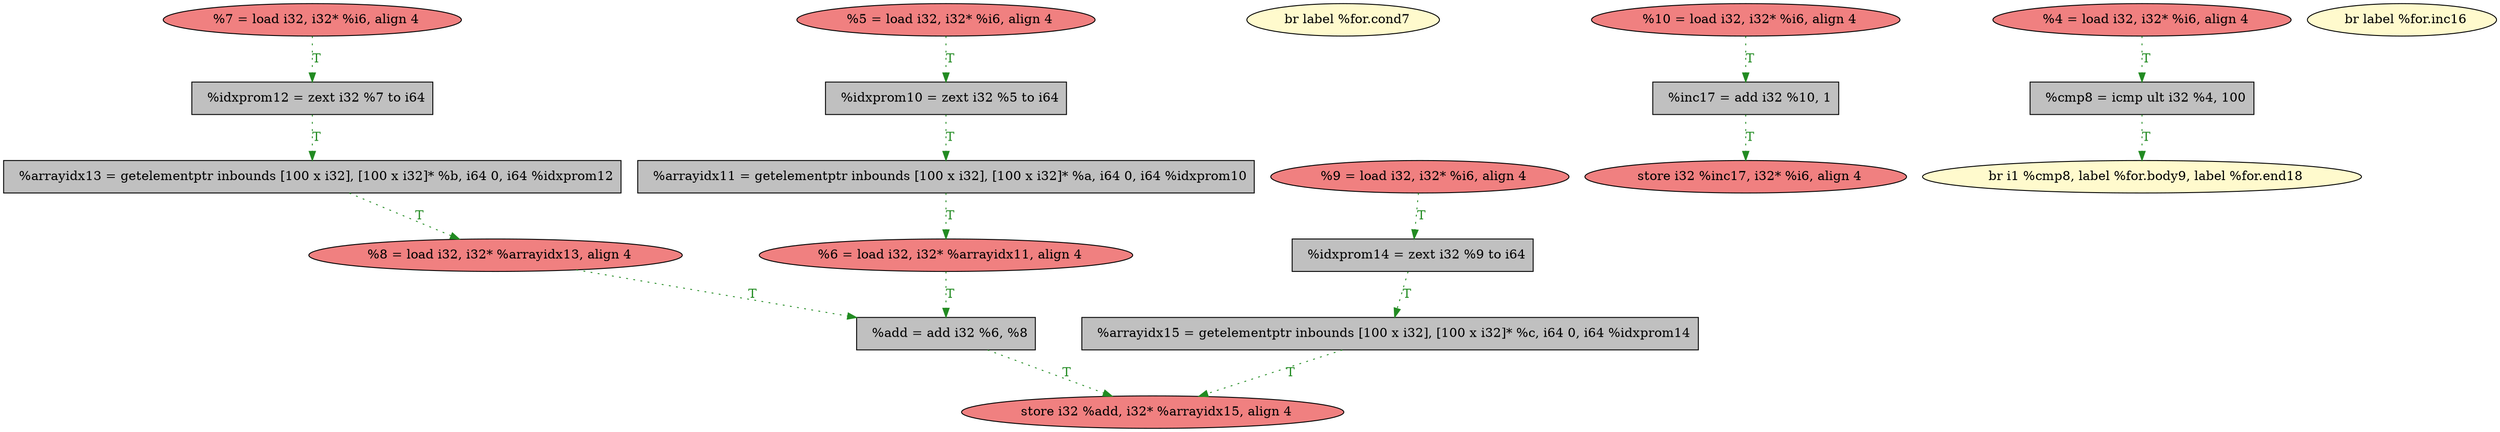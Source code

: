 
digraph G {


node400 [fillcolor=lightcoral,label="  store i32 %add, i32* %arrayidx15, align 4",shape=ellipse,style=filled ]
node399 [fillcolor=grey,label="  %add = add i32 %6, %8",shape=rectangle,style=filled ]
node397 [fillcolor=grey,label="  %arrayidx11 = getelementptr inbounds [100 x i32], [100 x i32]* %a, i64 0, i64 %idxprom10",shape=rectangle,style=filled ]
node385 [fillcolor=lightcoral,label="  %7 = load i32, i32* %i6, align 4",shape=ellipse,style=filled ]
node389 [fillcolor=lemonchiffon,label="  br label %for.cond7",shape=ellipse,style=filled ]
node383 [fillcolor=grey,label="  %arrayidx13 = getelementptr inbounds [100 x i32], [100 x i32]* %b, i64 0, i64 %idxprom12",shape=rectangle,style=filled ]
node398 [fillcolor=grey,label="  %idxprom14 = zext i32 %9 to i64",shape=rectangle,style=filled ]
node380 [fillcolor=grey,label="  %inc17 = add i32 %10, 1",shape=rectangle,style=filled ]
node394 [fillcolor=lightcoral,label="  %8 = load i32, i32* %arrayidx13, align 4",shape=ellipse,style=filled ]
node381 [fillcolor=lightcoral,label="  %10 = load i32, i32* %i6, align 4",shape=ellipse,style=filled ]
node392 [fillcolor=grey,label="  %cmp8 = icmp ult i32 %4, 100",shape=rectangle,style=filled ]
node386 [fillcolor=lemonchiffon,label="  br i1 %cmp8, label %for.body9, label %for.end18",shape=ellipse,style=filled ]
node387 [fillcolor=lightcoral,label="  %5 = load i32, i32* %i6, align 4",shape=ellipse,style=filled ]
node391 [fillcolor=grey,label="  %idxprom12 = zext i32 %7 to i64",shape=rectangle,style=filled ]
node384 [fillcolor=lightcoral,label="  %9 = load i32, i32* %i6, align 4",shape=ellipse,style=filled ]
node388 [fillcolor=lightcoral,label="  %4 = load i32, i32* %i6, align 4",shape=ellipse,style=filled ]
node382 [fillcolor=lemonchiffon,label="  br label %for.inc16",shape=ellipse,style=filled ]
node390 [fillcolor=grey,label="  %idxprom10 = zext i32 %5 to i64",shape=rectangle,style=filled ]
node396 [fillcolor=lightcoral,label="  store i32 %inc17, i32* %i6, align 4",shape=ellipse,style=filled ]
node393 [fillcolor=lightcoral,label="  %6 = load i32, i32* %arrayidx11, align 4",shape=ellipse,style=filled ]
node395 [fillcolor=grey,label="  %arrayidx15 = getelementptr inbounds [100 x i32], [100 x i32]* %c, i64 0, i64 %idxprom14",shape=rectangle,style=filled ]

node385->node391 [style=dotted,color=forestgreen,label="T",fontcolor=forestgreen ]
node384->node398 [style=dotted,color=forestgreen,label="T",fontcolor=forestgreen ]
node380->node396 [style=dotted,color=forestgreen,label="T",fontcolor=forestgreen ]
node397->node393 [style=dotted,color=forestgreen,label="T",fontcolor=forestgreen ]
node381->node380 [style=dotted,color=forestgreen,label="T",fontcolor=forestgreen ]
node388->node392 [style=dotted,color=forestgreen,label="T",fontcolor=forestgreen ]
node383->node394 [style=dotted,color=forestgreen,label="T",fontcolor=forestgreen ]
node391->node383 [style=dotted,color=forestgreen,label="T",fontcolor=forestgreen ]
node399->node400 [style=dotted,color=forestgreen,label="T",fontcolor=forestgreen ]
node387->node390 [style=dotted,color=forestgreen,label="T",fontcolor=forestgreen ]
node398->node395 [style=dotted,color=forestgreen,label="T",fontcolor=forestgreen ]
node393->node399 [style=dotted,color=forestgreen,label="T",fontcolor=forestgreen ]
node395->node400 [style=dotted,color=forestgreen,label="T",fontcolor=forestgreen ]
node394->node399 [style=dotted,color=forestgreen,label="T",fontcolor=forestgreen ]
node390->node397 [style=dotted,color=forestgreen,label="T",fontcolor=forestgreen ]
node392->node386 [style=dotted,color=forestgreen,label="T",fontcolor=forestgreen ]


}
